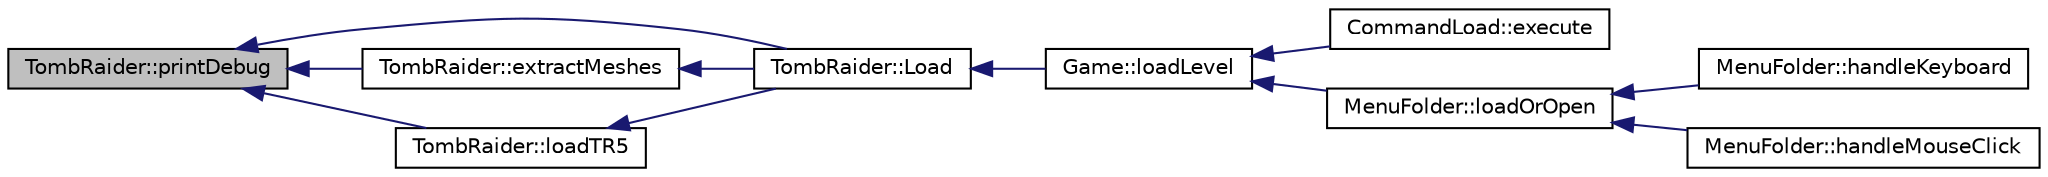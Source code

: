 digraph "TombRaider::printDebug"
{
 // INTERACTIVE_SVG=YES
  edge [fontname="Helvetica",fontsize="10",labelfontname="Helvetica",labelfontsize="10"];
  node [fontname="Helvetica",fontsize="10",shape=record];
  rankdir="LR";
  Node1 [label="TombRaider::printDebug",height=0.2,width=0.4,color="black", fillcolor="grey75", style="filled" fontcolor="black"];
  Node1 -> Node2 [dir="back",color="midnightblue",fontsize="10",style="solid",fontname="Helvetica"];
  Node2 [label="TombRaider::Load",height=0.2,width=0.4,color="black", fillcolor="white", style="filled",URL="$class_tomb_raider.html#ab102c2f3f6e620a7ec2845f95c4fb589",tooltip="Loads TombRaider 1-5 pak into memory and does some processing. "];
  Node2 -> Node3 [dir="back",color="midnightblue",fontsize="10",style="solid",fontname="Helvetica"];
  Node3 [label="Game::loadLevel",height=0.2,width=0.4,color="black", fillcolor="white", style="filled",URL="$class_game.html#a864d3ae5a554c8857118c48253ef7646"];
  Node3 -> Node4 [dir="back",color="midnightblue",fontsize="10",style="solid",fontname="Helvetica"];
  Node4 [label="CommandLoad::execute",height=0.2,width=0.4,color="black", fillcolor="white", style="filled",URL="$class_command_load.html#adedad35b259d83967ad67940c0dd984c"];
  Node3 -> Node5 [dir="back",color="midnightblue",fontsize="10",style="solid",fontname="Helvetica"];
  Node5 [label="MenuFolder::loadOrOpen",height=0.2,width=0.4,color="black", fillcolor="white", style="filled",URL="$class_menu_folder.html#ad4ecbd0af8832a0f1de508de38bd1cb9"];
  Node5 -> Node6 [dir="back",color="midnightblue",fontsize="10",style="solid",fontname="Helvetica"];
  Node6 [label="MenuFolder::handleKeyboard",height=0.2,width=0.4,color="black", fillcolor="white", style="filled",URL="$class_menu_folder.html#a17dce032179efbe86de9d4f780f0b08b"];
  Node5 -> Node7 [dir="back",color="midnightblue",fontsize="10",style="solid",fontname="Helvetica"];
  Node7 [label="MenuFolder::handleMouseClick",height=0.2,width=0.4,color="black", fillcolor="white", style="filled",URL="$class_menu_folder.html#a7c48183312d473b42100e0f5ca4be4d5"];
  Node1 -> Node8 [dir="back",color="midnightblue",fontsize="10",style="solid",fontname="Helvetica"];
  Node8 [label="TombRaider::extractMeshes",height=0.2,width=0.4,color="black", fillcolor="white", style="filled",URL="$class_tomb_raider.html#a6972a37348fb59f3e2eb5a89c419bda4"];
  Node8 -> Node2 [dir="back",color="midnightblue",fontsize="10",style="solid",fontname="Helvetica"];
  Node1 -> Node9 [dir="back",color="midnightblue",fontsize="10",style="solid",fontname="Helvetica"];
  Node9 [label="TombRaider::loadTR5",height=0.2,width=0.4,color="black", fillcolor="white", style="filled",URL="$class_tomb_raider.html#a5c0b1eeab5c4789c4995056d364a6be2",tooltip="Loads a TR5 pak into memory. "];
  Node9 -> Node2 [dir="back",color="midnightblue",fontsize="10",style="solid",fontname="Helvetica"];
}
